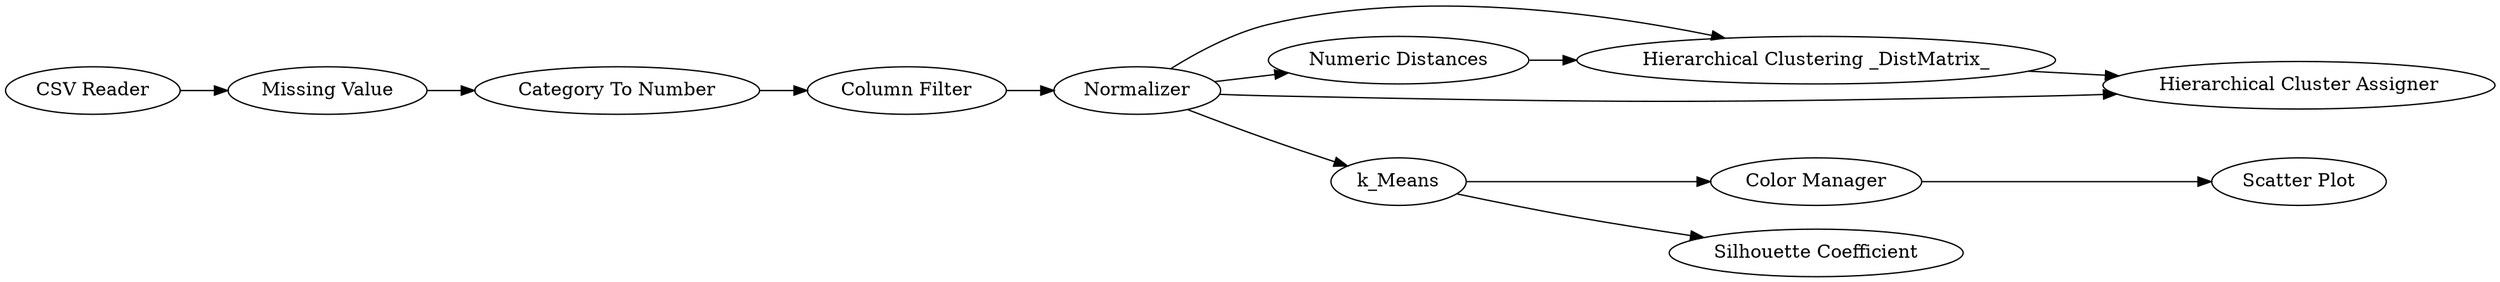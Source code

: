digraph {
	1 [label="CSV Reader"]
	3 [label="Missing Value"]
	4 [label="Category To Number"]
	5 [label="Column Filter"]
	6 [label=Normalizer]
	17 [label="Hierarchical Clustering _DistMatrix_"]
	18 [label="Hierarchical Cluster Assigner"]
	19 [label="Numeric Distances"]
	87 [label="Scatter Plot"]
	88 [label="Color Manager"]
	89 [label=k_Means]
	90 [label="Silhouette Coefficient"]
	1 -> 3
	3 -> 4
	4 -> 5
	5 -> 6
	6 -> 18
	6 -> 19
	6 -> 17
	6 -> 89
	17 -> 18
	19 -> 17
	88 -> 87
	89 -> 88
	89 -> 90
	rankdir=LR
}
